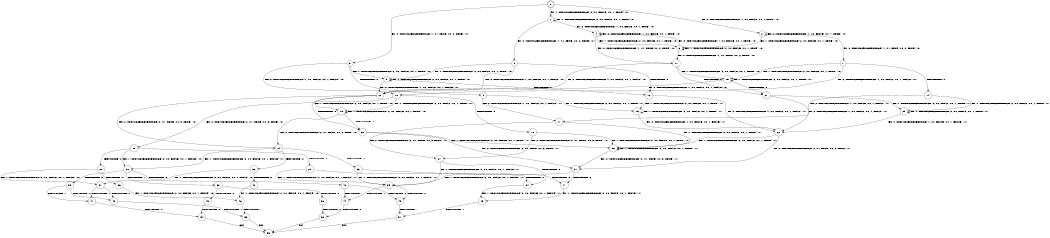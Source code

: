 digraph BCG {
size = "7, 10.5";
center = TRUE;
node [shape = circle];
0 [peripheries = 2];
0 -> 1 [label = "EX !1 !ATOMIC_EXCH_BRANCH (2, +0, FALSE, +0, 1, TRUE) !:0:"];
0 -> 2 [label = "EX !2 !ATOMIC_EXCH_BRANCH (1, +0, FALSE, +0, 1, TRUE) !:0:"];
0 -> 3 [label = "EX !0 !ATOMIC_EXCH_BRANCH (1, +1, TRUE, +0, 2, TRUE) !:0:"];
1 -> 4 [label = "EX !2 !ATOMIC_EXCH_BRANCH (1, +0, FALSE, +0, 1, TRUE) !:0:"];
1 -> 5 [label = "EX !0 !ATOMIC_EXCH_BRANCH (1, +1, TRUE, +0, 2, TRUE) !:0:"];
1 -> 1 [label = "EX !1 !ATOMIC_EXCH_BRANCH (2, +0, FALSE, +0, 1, TRUE) !:0:"];
2 -> 6 [label = "EX !1 !ATOMIC_EXCH_BRANCH (2, +0, FALSE, +0, 1, TRUE) !:0:"];
2 -> 7 [label = "EX !0 !ATOMIC_EXCH_BRANCH (1, +1, TRUE, +0, 2, TRUE) !:0:"];
2 -> 2 [label = "EX !2 !ATOMIC_EXCH_BRANCH (1, +0, FALSE, +0, 1, TRUE) !:0:"];
3 -> 8 [label = "TERMINATE !0"];
3 -> 9 [label = "EX !1 !ATOMIC_EXCH_BRANCH (2, +0, FALSE, +0, 1, TRUE) !:0:"];
3 -> 10 [label = "EX !2 !ATOMIC_EXCH_BRANCH (1, +0, FALSE, +0, 1, FALSE) !:0:"];
4 -> 11 [label = "EX !0 !ATOMIC_EXCH_BRANCH (1, +1, TRUE, +0, 2, TRUE) !:0:"];
4 -> 4 [label = "EX !2 !ATOMIC_EXCH_BRANCH (1, +0, FALSE, +0, 1, TRUE) !:0:"];
4 -> 6 [label = "EX !1 !ATOMIC_EXCH_BRANCH (2, +0, FALSE, +0, 1, TRUE) !:0:"];
5 -> 12 [label = "TERMINATE !0"];
5 -> 13 [label = "EX !2 !ATOMIC_EXCH_BRANCH (1, +0, FALSE, +0, 1, FALSE) !:0:"];
5 -> 9 [label = "EX !1 !ATOMIC_EXCH_BRANCH (2, +0, FALSE, +0, 1, TRUE) !:0:"];
6 -> 11 [label = "EX !0 !ATOMIC_EXCH_BRANCH (1, +1, TRUE, +0, 2, TRUE) !:0:"];
6 -> 4 [label = "EX !2 !ATOMIC_EXCH_BRANCH (1, +0, FALSE, +0, 1, TRUE) !:0:"];
6 -> 6 [label = "EX !1 !ATOMIC_EXCH_BRANCH (2, +0, FALSE, +0, 1, TRUE) !:0:"];
7 -> 14 [label = "TERMINATE !0"];
7 -> 15 [label = "EX !1 !ATOMIC_EXCH_BRANCH (2, +0, FALSE, +0, 1, TRUE) !:0:"];
7 -> 10 [label = "EX !2 !ATOMIC_EXCH_BRANCH (1, +0, FALSE, +0, 1, FALSE) !:0:"];
8 -> 16 [label = "EX !1 !ATOMIC_EXCH_BRANCH (2, +0, FALSE, +0, 1, TRUE) !:1:"];
8 -> 17 [label = "EX !2 !ATOMIC_EXCH_BRANCH (1, +0, FALSE, +0, 1, FALSE) !:1:"];
9 -> 12 [label = "TERMINATE !0"];
9 -> 13 [label = "EX !2 !ATOMIC_EXCH_BRANCH (1, +0, FALSE, +0, 1, FALSE) !:0:"];
9 -> 9 [label = "EX !1 !ATOMIC_EXCH_BRANCH (2, +0, FALSE, +0, 1, TRUE) !:0:"];
10 -> 18 [label = "TERMINATE !0"];
10 -> 19 [label = "EX !1 !ATOMIC_EXCH_BRANCH (2, +0, FALSE, +0, 1, TRUE) !:0:"];
10 -> 20 [label = "EX !2 !ATOMIC_EXCH_BRANCH (2, +1, TRUE, +0, 3, TRUE) !:0:"];
11 -> 21 [label = "TERMINATE !0"];
11 -> 13 [label = "EX !2 !ATOMIC_EXCH_BRANCH (1, +0, FALSE, +0, 1, FALSE) !:0:"];
11 -> 15 [label = "EX !1 !ATOMIC_EXCH_BRANCH (2, +0, FALSE, +0, 1, TRUE) !:0:"];
12 -> 22 [label = "EX !2 !ATOMIC_EXCH_BRANCH (1, +0, FALSE, +0, 1, FALSE) !:1:"];
12 -> 16 [label = "EX !1 !ATOMIC_EXCH_BRANCH (2, +0, FALSE, +0, 1, TRUE) !:1:"];
13 -> 23 [label = "TERMINATE !0"];
13 -> 24 [label = "EX !2 !ATOMIC_EXCH_BRANCH (2, +1, TRUE, +0, 3, TRUE) !:0:"];
13 -> 19 [label = "EX !1 !ATOMIC_EXCH_BRANCH (2, +0, FALSE, +0, 1, TRUE) !:0:"];
14 -> 25 [label = "EX !1 !ATOMIC_EXCH_BRANCH (2, +0, FALSE, +0, 1, TRUE) !:1:"];
14 -> 17 [label = "EX !2 !ATOMIC_EXCH_BRANCH (1, +0, FALSE, +0, 1, FALSE) !:1:"];
15 -> 21 [label = "TERMINATE !0"];
15 -> 13 [label = "EX !2 !ATOMIC_EXCH_BRANCH (1, +0, FALSE, +0, 1, FALSE) !:0:"];
15 -> 15 [label = "EX !1 !ATOMIC_EXCH_BRANCH (2, +0, FALSE, +0, 1, TRUE) !:0:"];
16 -> 22 [label = "EX !2 !ATOMIC_EXCH_BRANCH (1, +0, FALSE, +0, 1, FALSE) !:1:"];
16 -> 16 [label = "EX !1 !ATOMIC_EXCH_BRANCH (2, +0, FALSE, +0, 1, TRUE) !:1:"];
17 -> 26 [label = "EX !1 !ATOMIC_EXCH_BRANCH (2, +0, FALSE, +0, 1, TRUE) !:1:"];
17 -> 27 [label = "EX !2 !ATOMIC_EXCH_BRANCH (2, +1, TRUE, +0, 3, TRUE) !:1:"];
18 -> 26 [label = "EX !1 !ATOMIC_EXCH_BRANCH (2, +0, FALSE, +0, 1, TRUE) !:1:"];
18 -> 27 [label = "EX !2 !ATOMIC_EXCH_BRANCH (2, +1, TRUE, +0, 3, TRUE) !:1:"];
19 -> 23 [label = "TERMINATE !0"];
19 -> 24 [label = "EX !2 !ATOMIC_EXCH_BRANCH (2, +1, TRUE, +0, 3, TRUE) !:0:"];
19 -> 19 [label = "EX !1 !ATOMIC_EXCH_BRANCH (2, +0, FALSE, +0, 1, TRUE) !:0:"];
20 -> 28 [label = "TERMINATE !2"];
20 -> 29 [label = "TERMINATE !0"];
20 -> 30 [label = "EX !1 !ATOMIC_EXCH_BRANCH (2, +0, FALSE, +0, 1, FALSE) !:0:"];
21 -> 22 [label = "EX !2 !ATOMIC_EXCH_BRANCH (1, +0, FALSE, +0, 1, FALSE) !:1:"];
21 -> 25 [label = "EX !1 !ATOMIC_EXCH_BRANCH (2, +0, FALSE, +0, 1, TRUE) !:1:"];
22 -> 31 [label = "EX !2 !ATOMIC_EXCH_BRANCH (2, +1, TRUE, +0, 3, TRUE) !:1:"];
22 -> 26 [label = "EX !1 !ATOMIC_EXCH_BRANCH (2, +0, FALSE, +0, 1, TRUE) !:1:"];
23 -> 31 [label = "EX !2 !ATOMIC_EXCH_BRANCH (2, +1, TRUE, +0, 3, TRUE) !:1:"];
23 -> 26 [label = "EX !1 !ATOMIC_EXCH_BRANCH (2, +0, FALSE, +0, 1, TRUE) !:1:"];
24 -> 32 [label = "TERMINATE !2"];
24 -> 33 [label = "TERMINATE !0"];
24 -> 30 [label = "EX !1 !ATOMIC_EXCH_BRANCH (2, +0, FALSE, +0, 1, FALSE) !:0:"];
25 -> 22 [label = "EX !2 !ATOMIC_EXCH_BRANCH (1, +0, FALSE, +0, 1, FALSE) !:1:"];
25 -> 25 [label = "EX !1 !ATOMIC_EXCH_BRANCH (2, +0, FALSE, +0, 1, TRUE) !:1:"];
26 -> 31 [label = "EX !2 !ATOMIC_EXCH_BRANCH (2, +1, TRUE, +0, 3, TRUE) !:1:"];
26 -> 26 [label = "EX !1 !ATOMIC_EXCH_BRANCH (2, +0, FALSE, +0, 1, TRUE) !:1:"];
27 -> 34 [label = "TERMINATE !2"];
27 -> 35 [label = "EX !1 !ATOMIC_EXCH_BRANCH (2, +0, FALSE, +0, 1, FALSE) !:1:"];
28 -> 36 [label = "TERMINATE !0"];
28 -> 37 [label = "EX !1 !ATOMIC_EXCH_BRANCH (2, +0, FALSE, +0, 1, FALSE) !:0:"];
29 -> 34 [label = "TERMINATE !2"];
29 -> 35 [label = "EX !1 !ATOMIC_EXCH_BRANCH (2, +0, FALSE, +0, 1, FALSE) !:1:"];
30 -> 38 [label = "TERMINATE !1"];
30 -> 39 [label = "TERMINATE !2"];
30 -> 40 [label = "TERMINATE !0"];
31 -> 41 [label = "TERMINATE !2"];
31 -> 35 [label = "EX !1 !ATOMIC_EXCH_BRANCH (2, +0, FALSE, +0, 1, FALSE) !:1:"];
32 -> 42 [label = "TERMINATE !0"];
32 -> 37 [label = "EX !1 !ATOMIC_EXCH_BRANCH (2, +0, FALSE, +0, 1, FALSE) !:0:"];
33 -> 41 [label = "TERMINATE !2"];
33 -> 35 [label = "EX !1 !ATOMIC_EXCH_BRANCH (2, +0, FALSE, +0, 1, FALSE) !:1:"];
34 -> 43 [label = "EX !1 !ATOMIC_EXCH_BRANCH (2, +0, FALSE, +0, 1, FALSE) !:1:"];
35 -> 44 [label = "TERMINATE !1"];
35 -> 45 [label = "TERMINATE !2"];
36 -> 46 [label = "EX !1 !ATOMIC_EXCH_BRANCH (2, +0, FALSE, +0, 1, FALSE) !:2:"];
37 -> 47 [label = "TERMINATE !1"];
37 -> 48 [label = "TERMINATE !0"];
38 -> 49 [label = "TERMINATE !2"];
38 -> 50 [label = "TERMINATE !0"];
39 -> 47 [label = "TERMINATE !1"];
39 -> 48 [label = "TERMINATE !0"];
40 -> 44 [label = "TERMINATE !1"];
40 -> 45 [label = "TERMINATE !2"];
41 -> 43 [label = "EX !1 !ATOMIC_EXCH_BRANCH (2, +0, FALSE, +0, 1, FALSE) !:1:"];
42 -> 46 [label = "EX !1 !ATOMIC_EXCH_BRANCH (2, +0, FALSE, +0, 1, FALSE) !:2:"];
43 -> 51 [label = "TERMINATE !1"];
44 -> 52 [label = "TERMINATE !2"];
45 -> 51 [label = "TERMINATE !1"];
46 -> 53 [label = "TERMINATE !1"];
47 -> 54 [label = "TERMINATE !0"];
48 -> 53 [label = "TERMINATE !1"];
49 -> 54 [label = "TERMINATE !0"];
50 -> 52 [label = "TERMINATE !2"];
51 -> 55 [label = "exit"];
52 -> 55 [label = "exit"];
53 -> 55 [label = "exit"];
54 -> 55 [label = "exit"];
}
